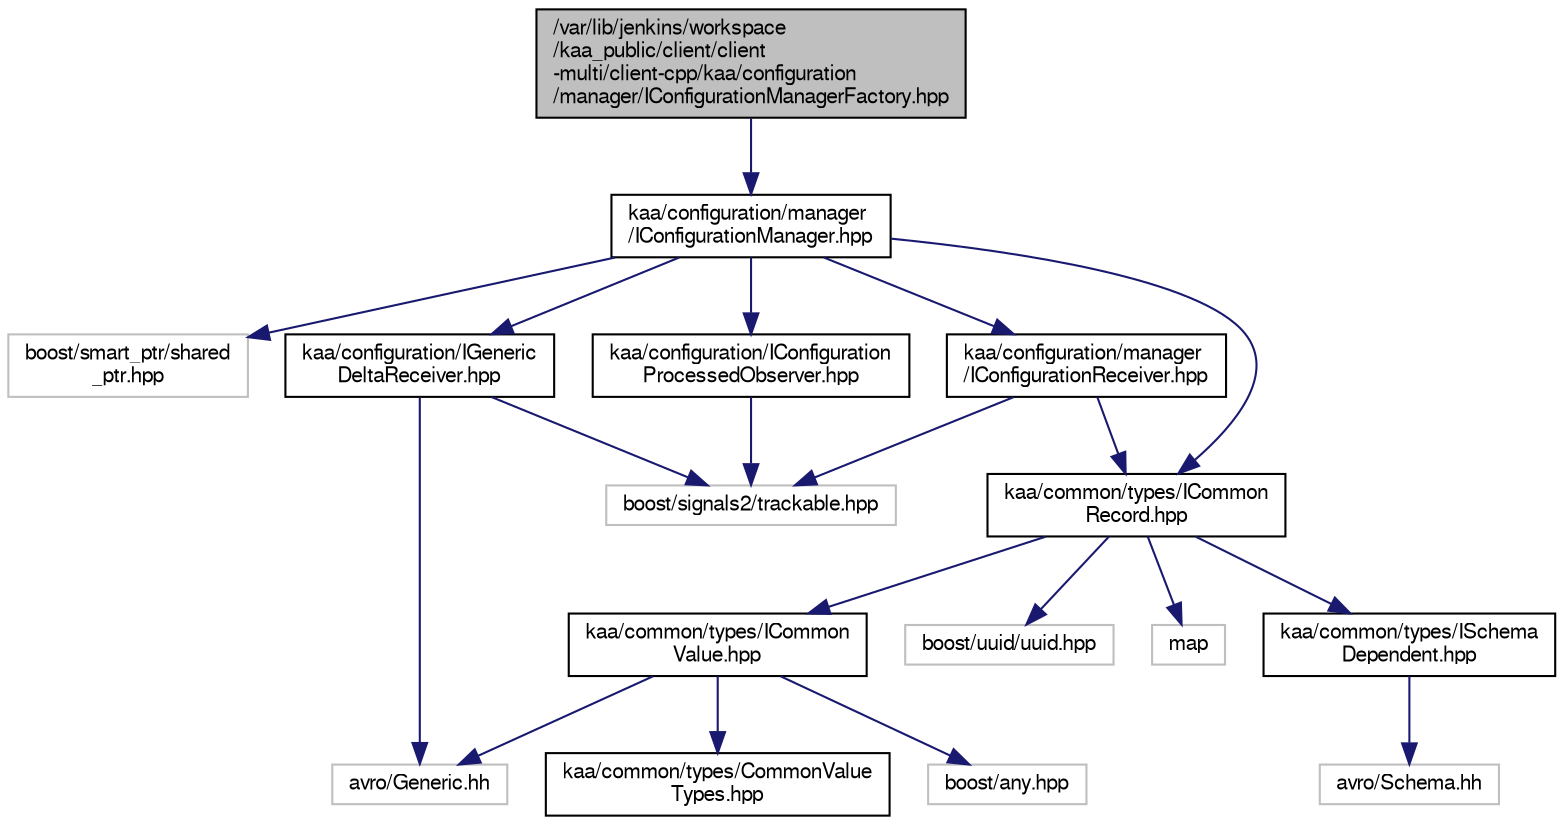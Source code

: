 digraph "/var/lib/jenkins/workspace/kaa_public/client/client-multi/client-cpp/kaa/configuration/manager/IConfigurationManagerFactory.hpp"
{
  bgcolor="transparent";
  edge [fontname="FreeSans",fontsize="10",labelfontname="FreeSans",labelfontsize="10"];
  node [fontname="FreeSans",fontsize="10",shape=record];
  Node1 [label="/var/lib/jenkins/workspace\l/kaa_public/client/client\l-multi/client-cpp/kaa/configuration\l/manager/IConfigurationManagerFactory.hpp",height=0.2,width=0.4,color="black", fillcolor="grey75", style="filled" fontcolor="black"];
  Node1 -> Node2 [color="midnightblue",fontsize="10",style="solid",fontname="FreeSans"];
  Node2 [label="kaa/configuration/manager\l/IConfigurationManager.hpp",height=0.2,width=0.4,color="black",URL="$IConfigurationManager_8hpp.html"];
  Node2 -> Node3 [color="midnightblue",fontsize="10",style="solid",fontname="FreeSans"];
  Node3 [label="boost/smart_ptr/shared\l_ptr.hpp",height=0.2,width=0.4,color="grey75"];
  Node2 -> Node4 [color="midnightblue",fontsize="10",style="solid",fontname="FreeSans"];
  Node4 [label="kaa/configuration/IGeneric\lDeltaReceiver.hpp",height=0.2,width=0.4,color="black",URL="$IGenericDeltaReceiver_8hpp.html"];
  Node4 -> Node5 [color="midnightblue",fontsize="10",style="solid",fontname="FreeSans"];
  Node5 [label="boost/signals2/trackable.hpp",height=0.2,width=0.4,color="grey75"];
  Node4 -> Node6 [color="midnightblue",fontsize="10",style="solid",fontname="FreeSans"];
  Node6 [label="avro/Generic.hh",height=0.2,width=0.4,color="grey75"];
  Node2 -> Node7 [color="midnightblue",fontsize="10",style="solid",fontname="FreeSans"];
  Node7 [label="kaa/configuration/IConfiguration\lProcessedObserver.hpp",height=0.2,width=0.4,color="black",URL="$IConfigurationProcessedObserver_8hpp.html"];
  Node7 -> Node5 [color="midnightblue",fontsize="10",style="solid",fontname="FreeSans"];
  Node2 -> Node8 [color="midnightblue",fontsize="10",style="solid",fontname="FreeSans"];
  Node8 [label="kaa/configuration/manager\l/IConfigurationReceiver.hpp",height=0.2,width=0.4,color="black",URL="$IConfigurationReceiver_8hpp.html"];
  Node8 -> Node5 [color="midnightblue",fontsize="10",style="solid",fontname="FreeSans"];
  Node8 -> Node9 [color="midnightblue",fontsize="10",style="solid",fontname="FreeSans"];
  Node9 [label="kaa/common/types/ICommon\lRecord.hpp",height=0.2,width=0.4,color="black",URL="$ICommonRecord_8hpp.html"];
  Node9 -> Node10 [color="midnightblue",fontsize="10",style="solid",fontname="FreeSans"];
  Node10 [label="kaa/common/types/ISchema\lDependent.hpp",height=0.2,width=0.4,color="black",URL="$ISchemaDependent_8hpp.html"];
  Node10 -> Node11 [color="midnightblue",fontsize="10",style="solid",fontname="FreeSans"];
  Node11 [label="avro/Schema.hh",height=0.2,width=0.4,color="grey75"];
  Node9 -> Node12 [color="midnightblue",fontsize="10",style="solid",fontname="FreeSans"];
  Node12 [label="kaa/common/types/ICommon\lValue.hpp",height=0.2,width=0.4,color="black",URL="$ICommonValue_8hpp.html"];
  Node12 -> Node6 [color="midnightblue",fontsize="10",style="solid",fontname="FreeSans"];
  Node12 -> Node13 [color="midnightblue",fontsize="10",style="solid",fontname="FreeSans"];
  Node13 [label="boost/any.hpp",height=0.2,width=0.4,color="grey75"];
  Node12 -> Node14 [color="midnightblue",fontsize="10",style="solid",fontname="FreeSans"];
  Node14 [label="kaa/common/types/CommonValue\lTypes.hpp",height=0.2,width=0.4,color="black",URL="$CommonValueTypes_8hpp.html"];
  Node9 -> Node15 [color="midnightblue",fontsize="10",style="solid",fontname="FreeSans"];
  Node15 [label="boost/uuid/uuid.hpp",height=0.2,width=0.4,color="grey75"];
  Node9 -> Node16 [color="midnightblue",fontsize="10",style="solid",fontname="FreeSans"];
  Node16 [label="map",height=0.2,width=0.4,color="grey75"];
  Node2 -> Node9 [color="midnightblue",fontsize="10",style="solid",fontname="FreeSans"];
}

